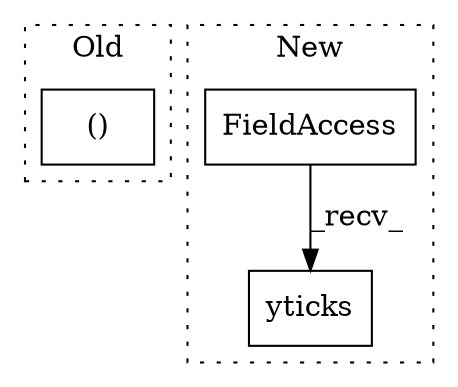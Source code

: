 digraph G {
subgraph cluster0 {
1 [label="()" a="106" s="2765" l="16" shape="box"];
label = "Old";
style="dotted";
}
subgraph cluster1 {
2 [label="yticks" a="32" s="2948,2957" l="7,1" shape="box"];
3 [label="FieldAccess" a="22" s="2930" l="10" shape="box"];
label = "New";
style="dotted";
}
3 -> 2 [label="_recv_"];
}
